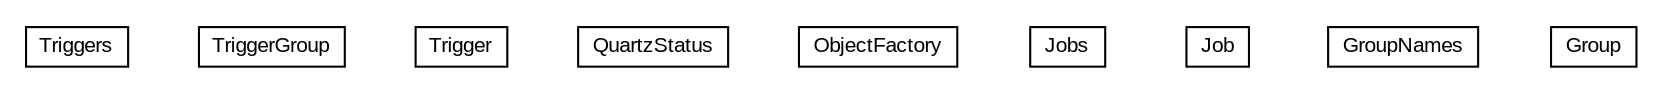 #!/usr/local/bin/dot
#
# Class diagram 
# Generated by UMLGraph version R5_6-24-gf6e263 (http://www.umlgraph.org/)
#

digraph G {
	edge [fontname="arial",fontsize=10,labelfontname="arial",labelfontsize=10];
	node [fontname="arial",fontsize=10,shape=plaintext];
	nodesep=0.25;
	ranksep=0.5;
	// org.miloss.fgsms.auxsrv.status.Triggers
	c75905 [label=<<table title="org.miloss.fgsms.auxsrv.status.Triggers" border="0" cellborder="1" cellspacing="0" cellpadding="2" port="p" href="./Triggers.html">
		<tr><td><table border="0" cellspacing="0" cellpadding="1">
<tr><td align="center" balign="center"> Triggers </td></tr>
		</table></td></tr>
		</table>>, URL="./Triggers.html", fontname="arial", fontcolor="black", fontsize=10.0];
	// org.miloss.fgsms.auxsrv.status.TriggerGroup
	c75906 [label=<<table title="org.miloss.fgsms.auxsrv.status.TriggerGroup" border="0" cellborder="1" cellspacing="0" cellpadding="2" port="p" href="./TriggerGroup.html">
		<tr><td><table border="0" cellspacing="0" cellpadding="1">
<tr><td align="center" balign="center"> TriggerGroup </td></tr>
		</table></td></tr>
		</table>>, URL="./TriggerGroup.html", fontname="arial", fontcolor="black", fontsize=10.0];
	// org.miloss.fgsms.auxsrv.status.Trigger
	c75907 [label=<<table title="org.miloss.fgsms.auxsrv.status.Trigger" border="0" cellborder="1" cellspacing="0" cellpadding="2" port="p" href="./Trigger.html">
		<tr><td><table border="0" cellspacing="0" cellpadding="1">
<tr><td align="center" balign="center"> Trigger </td></tr>
		</table></td></tr>
		</table>>, URL="./Trigger.html", fontname="arial", fontcolor="black", fontsize=10.0];
	// org.miloss.fgsms.auxsrv.status.QuartzStatus
	c75908 [label=<<table title="org.miloss.fgsms.auxsrv.status.QuartzStatus" border="0" cellborder="1" cellspacing="0" cellpadding="2" port="p" href="./QuartzStatus.html">
		<tr><td><table border="0" cellspacing="0" cellpadding="1">
<tr><td align="center" balign="center"> QuartzStatus </td></tr>
		</table></td></tr>
		</table>>, URL="./QuartzStatus.html", fontname="arial", fontcolor="black", fontsize=10.0];
	// org.miloss.fgsms.auxsrv.status.ObjectFactory
	c75909 [label=<<table title="org.miloss.fgsms.auxsrv.status.ObjectFactory" border="0" cellborder="1" cellspacing="0" cellpadding="2" port="p" href="./ObjectFactory.html">
		<tr><td><table border="0" cellspacing="0" cellpadding="1">
<tr><td align="center" balign="center"> ObjectFactory </td></tr>
		</table></td></tr>
		</table>>, URL="./ObjectFactory.html", fontname="arial", fontcolor="black", fontsize=10.0];
	// org.miloss.fgsms.auxsrv.status.Jobs
	c75910 [label=<<table title="org.miloss.fgsms.auxsrv.status.Jobs" border="0" cellborder="1" cellspacing="0" cellpadding="2" port="p" href="./Jobs.html">
		<tr><td><table border="0" cellspacing="0" cellpadding="1">
<tr><td align="center" balign="center"> Jobs </td></tr>
		</table></td></tr>
		</table>>, URL="./Jobs.html", fontname="arial", fontcolor="black", fontsize=10.0];
	// org.miloss.fgsms.auxsrv.status.Job
	c75911 [label=<<table title="org.miloss.fgsms.auxsrv.status.Job" border="0" cellborder="1" cellspacing="0" cellpadding="2" port="p" href="./Job.html">
		<tr><td><table border="0" cellspacing="0" cellpadding="1">
<tr><td align="center" balign="center"> Job </td></tr>
		</table></td></tr>
		</table>>, URL="./Job.html", fontname="arial", fontcolor="black", fontsize=10.0];
	// org.miloss.fgsms.auxsrv.status.GroupNames
	c75912 [label=<<table title="org.miloss.fgsms.auxsrv.status.GroupNames" border="0" cellborder="1" cellspacing="0" cellpadding="2" port="p" href="./GroupNames.html">
		<tr><td><table border="0" cellspacing="0" cellpadding="1">
<tr><td align="center" balign="center"> GroupNames </td></tr>
		</table></td></tr>
		</table>>, URL="./GroupNames.html", fontname="arial", fontcolor="black", fontsize=10.0];
	// org.miloss.fgsms.auxsrv.status.Group
	c75913 [label=<<table title="org.miloss.fgsms.auxsrv.status.Group" border="0" cellborder="1" cellspacing="0" cellpadding="2" port="p" href="./Group.html">
		<tr><td><table border="0" cellspacing="0" cellpadding="1">
<tr><td align="center" balign="center"> Group </td></tr>
		</table></td></tr>
		</table>>, URL="./Group.html", fontname="arial", fontcolor="black", fontsize=10.0];
}

